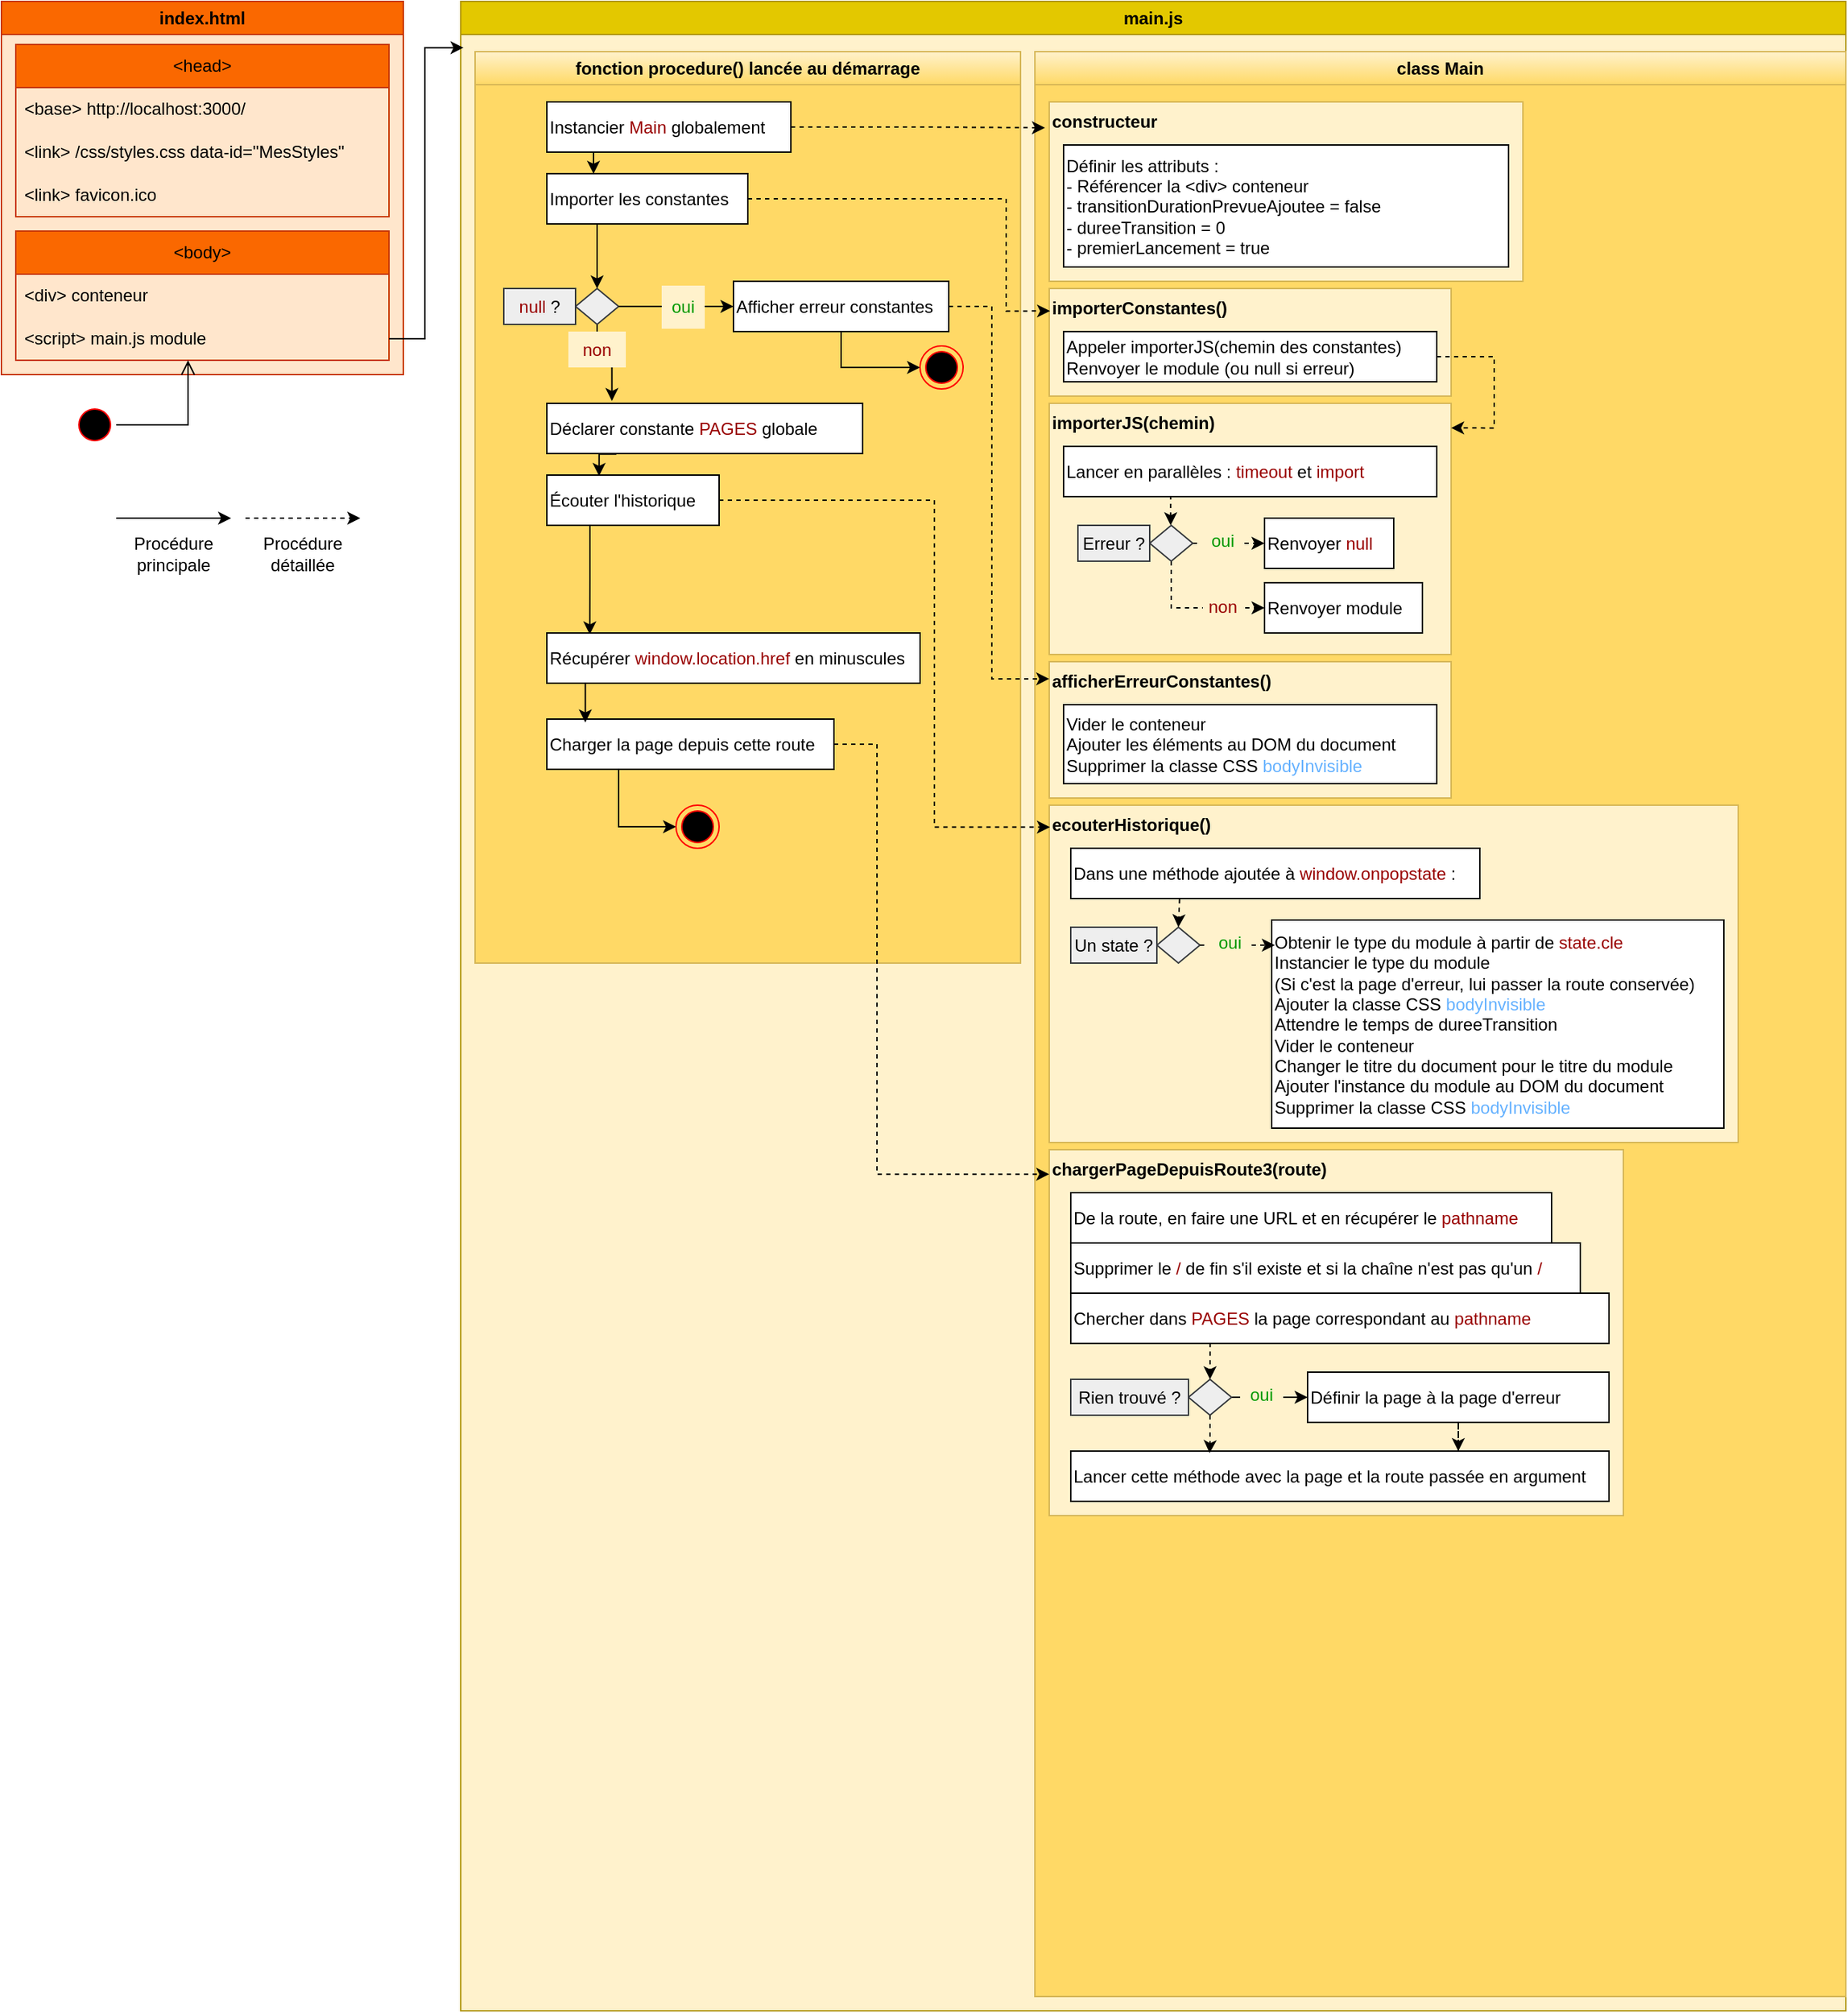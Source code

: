 <mxfile version="25.0.3">
  <diagram name="Page-1" id="WPYRdOyvacmUdifGhxCY">
    <mxGraphModel dx="1834" dy="776" grid="1" gridSize="10" guides="1" tooltips="1" connect="1" arrows="1" fold="1" page="0" pageScale="1" pageWidth="827" pageHeight="1169" math="0" shadow="0">
      <root>
        <mxCell id="0" />
        <mxCell id="1" parent="0" />
        <mxCell id="ZC_paeQL5yjBs7aymldZ-1" value="index.html" style="swimlane;whiteSpace=wrap;html=1;fillColor=#fa6800;strokeColor=#C73500;swimlaneFillColor=#FFE6CC;fontColor=#000000;" parent="1" vertex="1">
          <mxGeometry x="-120" y="80" width="280" height="260" as="geometry" />
        </mxCell>
        <mxCell id="ZC_paeQL5yjBs7aymldZ-2" value="&amp;lt;head&amp;gt;" style="swimlane;fontStyle=0;childLayout=stackLayout;horizontal=1;startSize=30;horizontalStack=0;resizeParent=1;resizeParentMax=0;resizeLast=0;collapsible=1;marginBottom=0;whiteSpace=wrap;html=1;fillColor=#fa6800;strokeColor=#C73500;fontColor=#000000;" parent="ZC_paeQL5yjBs7aymldZ-1" vertex="1">
          <mxGeometry x="10" y="30" width="260" height="120" as="geometry" />
        </mxCell>
        <mxCell id="ZC_paeQL5yjBs7aymldZ-3" value="&amp;lt;base&amp;gt; http://localhost:3000/" style="text;strokeColor=none;fillColor=none;align=left;verticalAlign=middle;spacingLeft=4;spacingRight=4;overflow=hidden;points=[[0,0.5],[1,0.5]];portConstraint=eastwest;rotatable=0;whiteSpace=wrap;html=1;" parent="ZC_paeQL5yjBs7aymldZ-2" vertex="1">
          <mxGeometry y="30" width="260" height="30" as="geometry" />
        </mxCell>
        <mxCell id="ZC_paeQL5yjBs7aymldZ-4" value="&amp;lt;link&amp;gt; /css/styles.css data-id=&quot;MesStyles&quot;" style="text;strokeColor=none;fillColor=none;align=left;verticalAlign=middle;spacingLeft=4;spacingRight=4;overflow=hidden;points=[[0,0.5],[1,0.5]];portConstraint=eastwest;rotatable=0;whiteSpace=wrap;html=1;" parent="ZC_paeQL5yjBs7aymldZ-2" vertex="1">
          <mxGeometry y="60" width="260" height="30" as="geometry" />
        </mxCell>
        <mxCell id="ZC_paeQL5yjBs7aymldZ-5" value="&amp;lt;link&amp;gt; favicon.ico" style="text;strokeColor=none;fillColor=none;align=left;verticalAlign=middle;spacingLeft=4;spacingRight=4;overflow=hidden;points=[[0,0.5],[1,0.5]];portConstraint=eastwest;rotatable=0;whiteSpace=wrap;html=1;" parent="ZC_paeQL5yjBs7aymldZ-2" vertex="1">
          <mxGeometry y="90" width="260" height="30" as="geometry" />
        </mxCell>
        <mxCell id="ZC_paeQL5yjBs7aymldZ-6" value="&amp;lt;body&amp;gt;" style="swimlane;fontStyle=0;childLayout=stackLayout;horizontal=1;startSize=30;horizontalStack=0;resizeParent=1;resizeParentMax=0;resizeLast=0;collapsible=1;marginBottom=0;whiteSpace=wrap;html=1;fillColor=#fa6800;strokeColor=#C73500;fontColor=#000000;" parent="ZC_paeQL5yjBs7aymldZ-1" vertex="1">
          <mxGeometry x="10" y="160" width="260" height="90" as="geometry" />
        </mxCell>
        <mxCell id="ZC_paeQL5yjBs7aymldZ-7" value="&amp;lt;div&amp;gt; conteneur" style="text;strokeColor=none;fillColor=none;align=left;verticalAlign=middle;spacingLeft=4;spacingRight=4;overflow=hidden;points=[[0,0.5],[1,0.5]];portConstraint=eastwest;rotatable=0;whiteSpace=wrap;html=1;" parent="ZC_paeQL5yjBs7aymldZ-6" vertex="1">
          <mxGeometry y="30" width="260" height="30" as="geometry" />
        </mxCell>
        <mxCell id="ZC_paeQL5yjBs7aymldZ-8" value="&amp;lt;script&amp;gt; main.js module" style="text;strokeColor=none;fillColor=none;align=left;verticalAlign=middle;spacingLeft=4;spacingRight=4;overflow=hidden;points=[[0,0.5],[1,0.5]];portConstraint=eastwest;rotatable=0;whiteSpace=wrap;html=1;" parent="ZC_paeQL5yjBs7aymldZ-6" vertex="1">
          <mxGeometry y="60" width="260" height="30" as="geometry" />
        </mxCell>
        <mxCell id="ZC_paeQL5yjBs7aymldZ-11" value="main.js" style="swimlane;whiteSpace=wrap;html=1;fillColor=#e3c800;strokeColor=#B09500;swimlaneFillColor=#FFF2CC;fontColor=#000000;" parent="1" vertex="1">
          <mxGeometry x="200" y="80" width="965" height="1400" as="geometry" />
        </mxCell>
        <mxCell id="ZC_paeQL5yjBs7aymldZ-12" value="fonction procedure() lancée au démarrage" style="swimlane;whiteSpace=wrap;html=1;fillColor=#fff2cc;strokeColor=#d6b656;gradientColor=#ffd966;swimlaneFillColor=#FFD966;" parent="ZC_paeQL5yjBs7aymldZ-11" vertex="1">
          <mxGeometry x="10" y="35" width="380" height="635" as="geometry">
            <mxRectangle x="10" y="35" width="270" height="30" as="alternateBounds" />
          </mxGeometry>
        </mxCell>
        <mxCell id="ZC_paeQL5yjBs7aymldZ-44" style="rounded=0;orthogonalLoop=1;jettySize=auto;html=1;edgeStyle=orthogonalEdgeStyle;entryX=0.206;entryY=-0.046;entryDx=0;entryDy=0;entryPerimeter=0;" parent="ZC_paeQL5yjBs7aymldZ-12" source="ZC_paeQL5yjBs7aymldZ-29" target="ZC_paeQL5yjBs7aymldZ-40" edge="1">
          <mxGeometry relative="1" as="geometry">
            <mxPoint x="98" y="245" as="targetPoint" />
          </mxGeometry>
        </mxCell>
        <mxCell id="ZC_paeQL5yjBs7aymldZ-29" value="" style="strokeWidth=1;html=1;shape=mxgraph.flowchart.decision;whiteSpace=wrap;fillColor=#eeeeee;strokeColor=#36393d;" parent="ZC_paeQL5yjBs7aymldZ-12" vertex="1">
          <mxGeometry x="70" y="165" width="30" height="25" as="geometry" />
        </mxCell>
        <mxCell id="ZC_paeQL5yjBs7aymldZ-36" style="edgeStyle=orthogonalEdgeStyle;rounded=0;orthogonalLoop=1;jettySize=auto;html=1;entryX=0.232;entryY=0.002;entryDx=0;entryDy=0;exitX=0.25;exitY=1;exitDx=0;exitDy=0;entryPerimeter=0;" parent="ZC_paeQL5yjBs7aymldZ-12" source="ZC_paeQL5yjBs7aymldZ-34" target="ZC_paeQL5yjBs7aymldZ-35" edge="1">
          <mxGeometry relative="1" as="geometry" />
        </mxCell>
        <mxCell id="ZC_paeQL5yjBs7aymldZ-34" value="Instancier &lt;font color=&quot;#990000&quot;&gt;Main &lt;/font&gt;globalement" style="rounded=0;whiteSpace=wrap;html=1;align=left;" parent="ZC_paeQL5yjBs7aymldZ-12" vertex="1">
          <mxGeometry x="50" y="35" width="170" height="35" as="geometry" />
        </mxCell>
        <mxCell id="ZC_paeQL5yjBs7aymldZ-35" value="Importer les constantes" style="rounded=0;whiteSpace=wrap;html=1;align=left;" parent="ZC_paeQL5yjBs7aymldZ-12" vertex="1">
          <mxGeometry x="50" y="85" width="140" height="35" as="geometry" />
        </mxCell>
        <mxCell id="ZC_paeQL5yjBs7aymldZ-49" style="edgeStyle=orthogonalEdgeStyle;rounded=0;orthogonalLoop=1;jettySize=auto;html=1;entryX=0;entryY=0.5;entryDx=0;entryDy=0;" parent="ZC_paeQL5yjBs7aymldZ-12" source="ZC_paeQL5yjBs7aymldZ-37" target="ZC_paeQL5yjBs7aymldZ-48" edge="1">
          <mxGeometry relative="1" as="geometry" />
        </mxCell>
        <mxCell id="ZC_paeQL5yjBs7aymldZ-37" value="Afficher erreur constantes" style="rounded=0;whiteSpace=wrap;html=1;align=left;" parent="ZC_paeQL5yjBs7aymldZ-12" vertex="1">
          <mxGeometry x="180" y="160" width="150" height="35" as="geometry" />
        </mxCell>
        <mxCell id="ZC_paeQL5yjBs7aymldZ-39" style="rounded=0;orthogonalLoop=1;jettySize=auto;html=1;entryX=0.5;entryY=0;entryDx=0;entryDy=0;entryPerimeter=0;exitX=0.25;exitY=1;exitDx=0;exitDy=0;edgeStyle=orthogonalEdgeStyle;" parent="ZC_paeQL5yjBs7aymldZ-12" source="ZC_paeQL5yjBs7aymldZ-35" target="ZC_paeQL5yjBs7aymldZ-29" edge="1">
          <mxGeometry relative="1" as="geometry">
            <mxPoint x="95" y="140" as="sourcePoint" />
          </mxGeometry>
        </mxCell>
        <mxCell id="ZC_paeQL5yjBs7aymldZ-45" style="edgeStyle=orthogonalEdgeStyle;rounded=0;orthogonalLoop=1;jettySize=auto;html=1;entryX=0.303;entryY=0.017;entryDx=0;entryDy=0;exitX=0.22;exitY=1.01;exitDx=0;exitDy=0;entryPerimeter=0;exitPerimeter=0;" parent="ZC_paeQL5yjBs7aymldZ-12" source="ZC_paeQL5yjBs7aymldZ-40" target="ZC_paeQL5yjBs7aymldZ-41" edge="1">
          <mxGeometry relative="1" as="geometry">
            <mxPoint x="80" y="285" as="sourcePoint" />
          </mxGeometry>
        </mxCell>
        <mxCell id="ZC_paeQL5yjBs7aymldZ-40" value="Déclarer constante &lt;font color=&quot;#990000&quot;&gt;PAGES &lt;/font&gt;globale" style="rounded=0;whiteSpace=wrap;html=1;align=left;" parent="ZC_paeQL5yjBs7aymldZ-12" vertex="1">
          <mxGeometry x="50" y="245" width="220" height="35" as="geometry" />
        </mxCell>
        <mxCell id="ZC_paeQL5yjBs7aymldZ-41" value="Écouter l&#39;historique" style="rounded=0;whiteSpace=wrap;html=1;align=left;" parent="ZC_paeQL5yjBs7aymldZ-12" vertex="1">
          <mxGeometry x="50" y="295" width="120" height="35" as="geometry" />
        </mxCell>
        <mxCell id="ZC_paeQL5yjBs7aymldZ-51" style="edgeStyle=orthogonalEdgeStyle;rounded=0;orthogonalLoop=1;jettySize=auto;html=1;entryX=0;entryY=0.5;entryDx=0;entryDy=0;exitX=0.25;exitY=1;exitDx=0;exitDy=0;" parent="ZC_paeQL5yjBs7aymldZ-12" source="ZC_paeQL5yjBs7aymldZ-43" target="ZC_paeQL5yjBs7aymldZ-50" edge="1">
          <mxGeometry relative="1" as="geometry" />
        </mxCell>
        <mxCell id="ZC_paeQL5yjBs7aymldZ-43" value="Charger la page depuis cette route" style="rounded=0;whiteSpace=wrap;html=1;align=left;" parent="ZC_paeQL5yjBs7aymldZ-12" vertex="1">
          <mxGeometry x="50" y="465" width="200" height="35" as="geometry" />
        </mxCell>
        <mxCell id="ZC_paeQL5yjBs7aymldZ-47" style="edgeStyle=orthogonalEdgeStyle;rounded=0;orthogonalLoop=1;jettySize=auto;html=1;entryX=0.115;entryY=0.029;entryDx=0;entryDy=0;entryPerimeter=0;exitX=0.25;exitY=1;exitDx=0;exitDy=0;" parent="ZC_paeQL5yjBs7aymldZ-12" source="ZC_paeQL5yjBs7aymldZ-41" target="IwA4_HulUF7py9Pg308O-48" edge="1">
          <mxGeometry relative="1" as="geometry" />
        </mxCell>
        <mxCell id="ZC_paeQL5yjBs7aymldZ-48" value="" style="ellipse;html=1;shape=endState;fillColor=#000000;strokeColor=#ff0000;" parent="ZC_paeQL5yjBs7aymldZ-12" vertex="1">
          <mxGeometry x="310" y="205" width="30" height="30" as="geometry" />
        </mxCell>
        <mxCell id="ZC_paeQL5yjBs7aymldZ-50" value="" style="ellipse;html=1;shape=endState;fillColor=#000000;strokeColor=#ff0000;" parent="ZC_paeQL5yjBs7aymldZ-12" vertex="1">
          <mxGeometry x="140" y="525" width="30" height="30" as="geometry" />
        </mxCell>
        <mxCell id="ZC_paeQL5yjBs7aymldZ-52" value="&lt;font color=&quot;#990000&quot;&gt;null &lt;/font&gt;?" style="html=1;whiteSpace=wrap;fillColor=#eeeeee;strokeColor=#36393d;" parent="ZC_paeQL5yjBs7aymldZ-12" vertex="1">
          <mxGeometry x="20" y="165" width="50" height="25" as="geometry" />
        </mxCell>
        <mxCell id="ZC_paeQL5yjBs7aymldZ-75" value="" style="edgeStyle=orthogonalEdgeStyle;rounded=0;orthogonalLoop=1;jettySize=auto;html=1;" parent="ZC_paeQL5yjBs7aymldZ-12" source="ZC_paeQL5yjBs7aymldZ-29" target="ZC_paeQL5yjBs7aymldZ-37" edge="1">
          <mxGeometry relative="1" as="geometry">
            <mxPoint x="320" y="293" as="sourcePoint" />
            <mxPoint x="390" y="293" as="targetPoint" />
          </mxGeometry>
        </mxCell>
        <mxCell id="ZC_paeQL5yjBs7aymldZ-74" value="oui" style="html=1;whiteSpace=wrap;fillColor=#fff2cc;strokeColor=none;fontColor=#009900;" parent="ZC_paeQL5yjBs7aymldZ-12" vertex="1">
          <mxGeometry x="130" y="163" width="30" height="30" as="geometry" />
        </mxCell>
        <mxCell id="ZC_paeQL5yjBs7aymldZ-76" value="non" style="html=1;whiteSpace=wrap;fillColor=#fff2cc;strokeColor=none;fontColor=#990000;" parent="ZC_paeQL5yjBs7aymldZ-12" vertex="1">
          <mxGeometry x="65" y="195" width="40" height="25" as="geometry" />
        </mxCell>
        <mxCell id="IwA4_HulUF7py9Pg308O-49" style="edgeStyle=orthogonalEdgeStyle;rounded=0;orthogonalLoop=1;jettySize=auto;html=1;entryX=0.134;entryY=0.067;entryDx=0;entryDy=0;entryPerimeter=0;exitX=0.113;exitY=0.952;exitDx=0;exitDy=0;exitPerimeter=0;" parent="ZC_paeQL5yjBs7aymldZ-12" source="IwA4_HulUF7py9Pg308O-48" target="ZC_paeQL5yjBs7aymldZ-43" edge="1">
          <mxGeometry relative="1" as="geometry" />
        </mxCell>
        <mxCell id="IwA4_HulUF7py9Pg308O-48" value="Récupérer &lt;font color=&quot;#990000&quot;&gt;window.location.href&lt;/font&gt; en minuscules" style="rounded=0;whiteSpace=wrap;html=1;align=left;" parent="ZC_paeQL5yjBs7aymldZ-12" vertex="1">
          <mxGeometry x="50" y="405" width="260" height="35" as="geometry" />
        </mxCell>
        <mxCell id="ZC_paeQL5yjBs7aymldZ-15" value="class Main" style="swimlane;whiteSpace=wrap;html=1;fillColor=#fff2cc;strokeColor=#d6b656;shadow=0;glass=0;rounded=0;swimlaneLine=1;gradientColor=#ffd966;swimlaneFillColor=#FFD966;" parent="ZC_paeQL5yjBs7aymldZ-11" vertex="1">
          <mxGeometry x="400" y="35" width="565" height="1355" as="geometry" />
        </mxCell>
        <mxCell id="IwA4_HulUF7py9Pg308O-7" value="&lt;b&gt;constructeur&lt;/b&gt;" style="align=left;verticalAlign=top;fillColor=#fff2cc;strokeColor=#d6b656;textShadow=0;html=1;whiteSpace=wrap;glass=0;shadow=0;gradientColor=none;" parent="ZC_paeQL5yjBs7aymldZ-15" vertex="1">
          <mxGeometry x="10" y="35" width="330" height="125" as="geometry" />
        </mxCell>
        <mxCell id="IwA4_HulUF7py9Pg308O-9" value="Définir les attributs :&lt;br&gt;- Référencer la &amp;lt;div&amp;gt; conteneur&lt;br&gt;- transitionDurationPrevueAjoutee = false&lt;br&gt;- dureeTransition = 0&lt;br&gt;- premierLancement = true" style="rounded=0;whiteSpace=wrap;html=1;align=left;" parent="ZC_paeQL5yjBs7aymldZ-15" vertex="1">
          <mxGeometry x="20" y="65" width="310" height="85" as="geometry" />
        </mxCell>
        <mxCell id="IwA4_HulUF7py9Pg308O-14" value="&lt;b&gt;importerConstantes()&lt;/b&gt;" style="align=left;verticalAlign=top;textShadow=0;html=1;whiteSpace=wrap;fillColor=#fff2cc;strokeColor=#d6b656;glass=0;shadow=0;gradientColor=none;" parent="ZC_paeQL5yjBs7aymldZ-15" vertex="1">
          <mxGeometry x="10" y="165" width="280" height="75" as="geometry" />
        </mxCell>
        <mxCell id="IwA4_HulUF7py9Pg308O-15" value="Appeler importerJS(chemin des constantes)&lt;br&gt;Renvoyer le module (ou null si erreur)" style="rounded=0;whiteSpace=wrap;html=1;align=left;" parent="ZC_paeQL5yjBs7aymldZ-15" vertex="1">
          <mxGeometry x="20" y="195" width="260" height="35" as="geometry" />
        </mxCell>
        <mxCell id="IwA4_HulUF7py9Pg308O-18" value="&lt;b&gt;importerJS(chemin)&lt;/b&gt;" style="align=left;verticalAlign=top;textShadow=0;html=1;whiteSpace=wrap;fillColor=#fff2cc;strokeColor=#d6b656;glass=0;shadow=0;gradientColor=none;" parent="ZC_paeQL5yjBs7aymldZ-15" vertex="1">
          <mxGeometry x="10" y="245" width="280" height="175" as="geometry" />
        </mxCell>
        <mxCell id="IwA4_HulUF7py9Pg308O-24" style="edgeStyle=orthogonalEdgeStyle;rounded=0;orthogonalLoop=1;jettySize=auto;html=1;exitX=0.287;exitY=0.971;exitDx=0;exitDy=0;exitPerimeter=0;dashed=1;" parent="ZC_paeQL5yjBs7aymldZ-15" source="IwA4_HulUF7py9Pg308O-19" target="IwA4_HulUF7py9Pg308O-20" edge="1">
          <mxGeometry relative="1" as="geometry">
            <mxPoint x="95" y="315" as="sourcePoint" />
          </mxGeometry>
        </mxCell>
        <mxCell id="IwA4_HulUF7py9Pg308O-19" value="Lancer en parallèles : &lt;font color=&quot;#990000&quot;&gt;timeout &lt;/font&gt;et &lt;font color=&quot;#990000&quot;&gt;import&lt;/font&gt;" style="rounded=0;whiteSpace=wrap;html=1;align=left;" parent="ZC_paeQL5yjBs7aymldZ-15" vertex="1">
          <mxGeometry x="20" y="275" width="260" height="35" as="geometry" />
        </mxCell>
        <mxCell id="IwA4_HulUF7py9Pg308O-25" style="edgeStyle=orthogonalEdgeStyle;rounded=0;orthogonalLoop=1;jettySize=auto;html=1;entryX=0;entryY=0.5;entryDx=0;entryDy=0;dashed=1;" parent="ZC_paeQL5yjBs7aymldZ-15" source="IwA4_HulUF7py9Pg308O-20" target="IwA4_HulUF7py9Pg308O-22" edge="1">
          <mxGeometry relative="1" as="geometry" />
        </mxCell>
        <mxCell id="IwA4_HulUF7py9Pg308O-26" style="edgeStyle=orthogonalEdgeStyle;rounded=0;orthogonalLoop=1;jettySize=auto;html=1;exitX=0.5;exitY=1;exitDx=0;exitDy=0;exitPerimeter=0;entryX=0;entryY=0.5;entryDx=0;entryDy=0;dashed=1;" parent="ZC_paeQL5yjBs7aymldZ-15" source="IwA4_HulUF7py9Pg308O-20" target="IwA4_HulUF7py9Pg308O-23" edge="1">
          <mxGeometry relative="1" as="geometry" />
        </mxCell>
        <mxCell id="IwA4_HulUF7py9Pg308O-20" value="" style="strokeWidth=1;html=1;shape=mxgraph.flowchart.decision;whiteSpace=wrap;fillColor=#eeeeee;strokeColor=#36393d;" parent="ZC_paeQL5yjBs7aymldZ-15" vertex="1">
          <mxGeometry x="80" y="330" width="30" height="25" as="geometry" />
        </mxCell>
        <mxCell id="IwA4_HulUF7py9Pg308O-21" value="Erreur ?" style="html=1;whiteSpace=wrap;fillColor=#eeeeee;strokeColor=#36393d;" parent="ZC_paeQL5yjBs7aymldZ-15" vertex="1">
          <mxGeometry x="30" y="330" width="50" height="25" as="geometry" />
        </mxCell>
        <mxCell id="IwA4_HulUF7py9Pg308O-22" value="Renvoyer &lt;font color=&quot;#990000&quot;&gt;null&lt;/font&gt;" style="rounded=0;whiteSpace=wrap;html=1;align=left;" parent="ZC_paeQL5yjBs7aymldZ-15" vertex="1">
          <mxGeometry x="160" y="325" width="90" height="35" as="geometry" />
        </mxCell>
        <mxCell id="IwA4_HulUF7py9Pg308O-23" value="Renvoyer module" style="rounded=0;whiteSpace=wrap;html=1;align=left;" parent="ZC_paeQL5yjBs7aymldZ-15" vertex="1">
          <mxGeometry x="160" y="370" width="110" height="35" as="geometry" />
        </mxCell>
        <mxCell id="IwA4_HulUF7py9Pg308O-27" value="oui" style="html=1;whiteSpace=wrap;fillColor=#FFF2CC;strokeColor=none;fontColor=#009900;" parent="ZC_paeQL5yjBs7aymldZ-15" vertex="1">
          <mxGeometry x="116" y="331" width="30" height="20" as="geometry" />
        </mxCell>
        <mxCell id="IwA4_HulUF7py9Pg308O-30" style="edgeStyle=orthogonalEdgeStyle;rounded=0;orthogonalLoop=1;jettySize=auto;html=1;exitX=1;exitY=0.5;exitDx=0;exitDy=0;entryX=1;entryY=0.098;entryDx=0;entryDy=0;entryPerimeter=0;dashed=1;" parent="ZC_paeQL5yjBs7aymldZ-15" source="IwA4_HulUF7py9Pg308O-15" target="IwA4_HulUF7py9Pg308O-18" edge="1">
          <mxGeometry relative="1" as="geometry">
            <Array as="points">
              <mxPoint x="320" y="213" />
              <mxPoint x="320" y="262" />
            </Array>
          </mxGeometry>
        </mxCell>
        <mxCell id="IwA4_HulUF7py9Pg308O-32" value="&lt;b&gt;afficherErreurConstantes()&lt;/b&gt;" style="align=left;verticalAlign=top;textShadow=0;html=1;whiteSpace=wrap;fillColor=#fff2cc;strokeColor=#d6b656;glass=0;shadow=0;gradientColor=none;" parent="ZC_paeQL5yjBs7aymldZ-15" vertex="1">
          <mxGeometry x="10" y="425" width="280" height="95" as="geometry" />
        </mxCell>
        <mxCell id="IwA4_HulUF7py9Pg308O-33" value="Vider le conteneur&lt;br&gt;Ajouter les éléments au DOM du document&lt;br&gt;Supprimer la classe CSS &lt;font color=&quot;#66b2ff&quot;&gt;bodyInvisible&lt;/font&gt;" style="rounded=0;whiteSpace=wrap;html=1;align=left;" parent="ZC_paeQL5yjBs7aymldZ-15" vertex="1">
          <mxGeometry x="20" y="455" width="260" height="55" as="geometry" />
        </mxCell>
        <mxCell id="IwA4_HulUF7py9Pg308O-35" value="&lt;b&gt;ecouterHistorique()&lt;/b&gt;" style="align=left;verticalAlign=top;textShadow=0;html=1;whiteSpace=wrap;fillColor=#fff2cc;strokeColor=#d6b656;glass=0;shadow=0;gradientColor=none;" parent="ZC_paeQL5yjBs7aymldZ-15" vertex="1">
          <mxGeometry x="10" y="525" width="480" height="235" as="geometry" />
        </mxCell>
        <mxCell id="IwA4_HulUF7py9Pg308O-37" value="Dans une méthode ajoutée à &lt;font color=&quot;#990000&quot;&gt;window.onpopstate&lt;/font&gt; :" style="rounded=0;whiteSpace=wrap;html=1;align=left;" parent="ZC_paeQL5yjBs7aymldZ-15" vertex="1">
          <mxGeometry x="25" y="555" width="285" height="35" as="geometry" />
        </mxCell>
        <mxCell id="IwA4_HulUF7py9Pg308O-38" value="" style="strokeWidth=1;html=1;shape=mxgraph.flowchart.decision;whiteSpace=wrap;fillColor=#eeeeee;strokeColor=#36393d;" parent="ZC_paeQL5yjBs7aymldZ-15" vertex="1">
          <mxGeometry x="85" y="610" width="30" height="25" as="geometry" />
        </mxCell>
        <mxCell id="IwA4_HulUF7py9Pg308O-39" value="Un state ?" style="html=1;whiteSpace=wrap;fillColor=#eeeeee;strokeColor=#36393d;" parent="ZC_paeQL5yjBs7aymldZ-15" vertex="1">
          <mxGeometry x="25" y="610" width="60" height="25" as="geometry" />
        </mxCell>
        <mxCell id="IwA4_HulUF7py9Pg308O-40" value="Obtenir le type du module à partir de &lt;font color=&quot;#990000&quot;&gt;state.cle&lt;/font&gt;&lt;br&gt;Instancier le type du module&lt;br&gt;(Si c&#39;est la page d&#39;erreur, lui passer la route conservée)&lt;br&gt;Ajouter la classe CSS &lt;font color=&quot;#66b2ff&quot;&gt;bodyInvisible&lt;/font&gt;&lt;br&gt;Attendre le temps de dureeTransition&lt;br&gt;Vider le conteneur&lt;br&gt;Changer le titre du document pour le titre du module&lt;br&gt;Ajouter l&#39;instance du module au DOM du document&lt;br&gt;Supprimer la classe CSS &lt;font color=&quot;#66b2ff&quot;&gt;bodyInvisible&lt;/font&gt;" style="rounded=0;whiteSpace=wrap;html=1;align=left;" parent="ZC_paeQL5yjBs7aymldZ-15" vertex="1">
          <mxGeometry x="165" y="605" width="315" height="145" as="geometry" />
        </mxCell>
        <mxCell id="IwA4_HulUF7py9Pg308O-42" style="edgeStyle=orthogonalEdgeStyle;rounded=0;orthogonalLoop=1;jettySize=auto;html=1;entryX=0.5;entryY=0;entryDx=0;entryDy=0;entryPerimeter=0;exitX=0.266;exitY=1.012;exitDx=0;exitDy=0;exitPerimeter=0;dashed=1;" parent="ZC_paeQL5yjBs7aymldZ-15" source="IwA4_HulUF7py9Pg308O-37" target="IwA4_HulUF7py9Pg308O-38" edge="1">
          <mxGeometry relative="1" as="geometry" />
        </mxCell>
        <mxCell id="IwA4_HulUF7py9Pg308O-43" style="edgeStyle=orthogonalEdgeStyle;rounded=0;orthogonalLoop=1;jettySize=auto;html=1;entryX=0.007;entryY=0.121;entryDx=0;entryDy=0;entryPerimeter=0;dashed=1;" parent="ZC_paeQL5yjBs7aymldZ-15" source="IwA4_HulUF7py9Pg308O-38" target="IwA4_HulUF7py9Pg308O-40" edge="1">
          <mxGeometry relative="1" as="geometry" />
        </mxCell>
        <mxCell id="IwA4_HulUF7py9Pg308O-41" value="oui" style="html=1;whiteSpace=wrap;fillColor=#FFF2CC;strokeColor=none;fontColor=#009900;" parent="ZC_paeQL5yjBs7aymldZ-15" vertex="1">
          <mxGeometry x="121" y="611" width="30" height="20" as="geometry" />
        </mxCell>
        <mxCell id="IwA4_HulUF7py9Pg308O-50" value="&lt;b&gt;chargerPageDepuisRoute3(route)&lt;/b&gt;" style="align=left;verticalAlign=top;textShadow=0;html=1;whiteSpace=wrap;fillColor=#fff2cc;strokeColor=#d6b656;glass=0;shadow=0;gradientColor=none;" parent="ZC_paeQL5yjBs7aymldZ-15" vertex="1">
          <mxGeometry x="10" y="765" width="400" height="255" as="geometry" />
        </mxCell>
        <mxCell id="IwA4_HulUF7py9Pg308O-51" value="De la route, en faire une URL et en récupérer le &lt;font color=&quot;#990000&quot;&gt;pathname&lt;/font&gt;" style="rounded=0;whiteSpace=wrap;html=1;align=left;" parent="ZC_paeQL5yjBs7aymldZ-15" vertex="1">
          <mxGeometry x="25" y="795" width="335" height="35" as="geometry" />
        </mxCell>
        <mxCell id="IwA4_HulUF7py9Pg308O-52" value="Supprimer le &lt;font color=&quot;#990000&quot;&gt;/&lt;/font&gt; de fin s&#39;il existe et si la chaîne n&#39;est pas qu&#39;un &lt;font color=&quot;#990000&quot;&gt;/&lt;/font&gt;" style="rounded=0;whiteSpace=wrap;html=1;align=left;" parent="ZC_paeQL5yjBs7aymldZ-15" vertex="1">
          <mxGeometry x="25" y="830" width="355" height="35" as="geometry" />
        </mxCell>
        <mxCell id="IwA4_HulUF7py9Pg308O-53" value="Chercher dans &lt;font color=&quot;#990000&quot;&gt;PAGES &lt;/font&gt;la page correspondant au &lt;font color=&quot;#990000&quot;&gt;pathname&lt;/font&gt;" style="rounded=0;whiteSpace=wrap;html=1;align=left;" parent="ZC_paeQL5yjBs7aymldZ-15" vertex="1">
          <mxGeometry x="25" y="865" width="375" height="35" as="geometry" />
        </mxCell>
        <mxCell id="IwA4_HulUF7py9Pg308O-60" style="edgeStyle=orthogonalEdgeStyle;rounded=0;orthogonalLoop=1;jettySize=auto;html=1;entryX=0;entryY=0.5;entryDx=0;entryDy=0;" parent="ZC_paeQL5yjBs7aymldZ-15" source="IwA4_HulUF7py9Pg308O-54" target="IwA4_HulUF7py9Pg308O-57" edge="1">
          <mxGeometry relative="1" as="geometry" />
        </mxCell>
        <mxCell id="IwA4_HulUF7py9Pg308O-54" value="" style="strokeWidth=1;html=1;shape=mxgraph.flowchart.decision;whiteSpace=wrap;fillColor=#eeeeee;strokeColor=#36393d;" parent="ZC_paeQL5yjBs7aymldZ-15" vertex="1">
          <mxGeometry x="107" y="925" width="30" height="25" as="geometry" />
        </mxCell>
        <mxCell id="IwA4_HulUF7py9Pg308O-55" value="Rien trouvé ?" style="html=1;whiteSpace=wrap;fillColor=#eeeeee;strokeColor=#36393d;" parent="ZC_paeQL5yjBs7aymldZ-15" vertex="1">
          <mxGeometry x="25" y="925" width="82" height="25" as="geometry" />
        </mxCell>
        <mxCell id="IwA4_HulUF7py9Pg308O-56" value="oui" style="html=1;whiteSpace=wrap;fillColor=#FFF2CC;strokeColor=none;fontColor=#009900;" parent="ZC_paeQL5yjBs7aymldZ-15" vertex="1">
          <mxGeometry x="143" y="926" width="30" height="20" as="geometry" />
        </mxCell>
        <mxCell id="IwA4_HulUF7py9Pg308O-57" value="Définir la page à la page d&#39;erreur" style="rounded=0;whiteSpace=wrap;html=1;align=left;" parent="ZC_paeQL5yjBs7aymldZ-15" vertex="1">
          <mxGeometry x="190" y="920" width="210" height="35" as="geometry" />
        </mxCell>
        <mxCell id="IwA4_HulUF7py9Pg308O-58" value="Lancer cette méthode avec la page et la route passée en argument" style="rounded=0;whiteSpace=wrap;html=1;align=left;" parent="ZC_paeQL5yjBs7aymldZ-15" vertex="1">
          <mxGeometry x="25" y="975" width="375" height="35" as="geometry" />
        </mxCell>
        <mxCell id="IwA4_HulUF7py9Pg308O-59" style="edgeStyle=orthogonalEdgeStyle;rounded=0;orthogonalLoop=1;jettySize=auto;html=1;entryX=0.5;entryY=0;entryDx=0;entryDy=0;entryPerimeter=0;exitX=0.259;exitY=0.99;exitDx=0;exitDy=0;exitPerimeter=0;dashed=1;" parent="ZC_paeQL5yjBs7aymldZ-15" source="IwA4_HulUF7py9Pg308O-53" target="IwA4_HulUF7py9Pg308O-54" edge="1">
          <mxGeometry relative="1" as="geometry" />
        </mxCell>
        <mxCell id="IwA4_HulUF7py9Pg308O-61" style="edgeStyle=orthogonalEdgeStyle;rounded=0;orthogonalLoop=1;jettySize=auto;html=1;entryX=0.258;entryY=0.04;entryDx=0;entryDy=0;entryPerimeter=0;dashed=1;" parent="ZC_paeQL5yjBs7aymldZ-15" source="IwA4_HulUF7py9Pg308O-54" target="IwA4_HulUF7py9Pg308O-58" edge="1">
          <mxGeometry relative="1" as="geometry" />
        </mxCell>
        <mxCell id="IwA4_HulUF7py9Pg308O-62" style="edgeStyle=orthogonalEdgeStyle;rounded=0;orthogonalLoop=1;jettySize=auto;html=1;entryX=0.72;entryY=0;entryDx=0;entryDy=0;entryPerimeter=0;dashed=1;" parent="ZC_paeQL5yjBs7aymldZ-15" source="IwA4_HulUF7py9Pg308O-57" target="IwA4_HulUF7py9Pg308O-58" edge="1">
          <mxGeometry relative="1" as="geometry" />
        </mxCell>
        <mxCell id="IwA4_HulUF7py9Pg308O-13" style="rounded=0;orthogonalLoop=1;jettySize=auto;html=1;exitX=1;exitY=0.5;exitDx=0;exitDy=0;entryX=-0.009;entryY=0.144;entryDx=0;entryDy=0;entryPerimeter=0;edgeStyle=orthogonalEdgeStyle;dashed=1;" parent="ZC_paeQL5yjBs7aymldZ-11" source="ZC_paeQL5yjBs7aymldZ-34" target="IwA4_HulUF7py9Pg308O-7" edge="1">
          <mxGeometry relative="1" as="geometry" />
        </mxCell>
        <mxCell id="IwA4_HulUF7py9Pg308O-31" style="edgeStyle=orthogonalEdgeStyle;rounded=0;orthogonalLoop=1;jettySize=auto;html=1;exitX=1;exitY=0.5;exitDx=0;exitDy=0;entryX=0.002;entryY=0.209;entryDx=0;entryDy=0;entryPerimeter=0;dashed=1;" parent="ZC_paeQL5yjBs7aymldZ-11" source="ZC_paeQL5yjBs7aymldZ-35" target="IwA4_HulUF7py9Pg308O-14" edge="1">
          <mxGeometry relative="1" as="geometry">
            <Array as="points">
              <mxPoint x="380" y="138" />
              <mxPoint x="380" y="216" />
            </Array>
          </mxGeometry>
        </mxCell>
        <mxCell id="IwA4_HulUF7py9Pg308O-34" style="edgeStyle=orthogonalEdgeStyle;rounded=0;orthogonalLoop=1;jettySize=auto;html=1;entryX=0;entryY=0.126;entryDx=0;entryDy=0;entryPerimeter=0;dashed=1;" parent="ZC_paeQL5yjBs7aymldZ-11" source="ZC_paeQL5yjBs7aymldZ-37" target="IwA4_HulUF7py9Pg308O-32" edge="1">
          <mxGeometry relative="1" as="geometry">
            <Array as="points">
              <mxPoint x="370" y="213" />
              <mxPoint x="370" y="472" />
            </Array>
          </mxGeometry>
        </mxCell>
        <mxCell id="IwA4_HulUF7py9Pg308O-44" style="edgeStyle=orthogonalEdgeStyle;rounded=0;orthogonalLoop=1;jettySize=auto;html=1;entryX=0.001;entryY=0.065;entryDx=0;entryDy=0;entryPerimeter=0;dashed=1;" parent="ZC_paeQL5yjBs7aymldZ-11" source="ZC_paeQL5yjBs7aymldZ-41" target="IwA4_HulUF7py9Pg308O-35" edge="1">
          <mxGeometry relative="1" as="geometry">
            <Array as="points">
              <mxPoint x="330" y="348" />
              <mxPoint x="330" y="575" />
            </Array>
          </mxGeometry>
        </mxCell>
        <mxCell id="IwA4_HulUF7py9Pg308O-63" style="edgeStyle=orthogonalEdgeStyle;rounded=0;orthogonalLoop=1;jettySize=auto;html=1;entryX=0;entryY=0.067;entryDx=0;entryDy=0;entryPerimeter=0;dashed=1;" parent="ZC_paeQL5yjBs7aymldZ-11" source="ZC_paeQL5yjBs7aymldZ-43" target="IwA4_HulUF7py9Pg308O-50" edge="1">
          <mxGeometry relative="1" as="geometry">
            <Array as="points">
              <mxPoint x="290" y="518" />
              <mxPoint x="290" y="817" />
            </Array>
          </mxGeometry>
        </mxCell>
        <mxCell id="IwA4_HulUF7py9Pg308O-17" style="edgeStyle=orthogonalEdgeStyle;rounded=0;orthogonalLoop=1;jettySize=auto;html=1;entryX=0.002;entryY=0.023;entryDx=0;entryDy=0;entryPerimeter=0;" parent="1" source="ZC_paeQL5yjBs7aymldZ-8" target="ZC_paeQL5yjBs7aymldZ-11" edge="1">
          <mxGeometry relative="1" as="geometry" />
        </mxCell>
        <mxCell id="IwA4_HulUF7py9Pg308O-29" value="non" style="html=1;whiteSpace=wrap;fillColor=#FFF2CC;strokeColor=none;fontColor=#990000;" parent="1" vertex="1">
          <mxGeometry x="717" y="493" width="28" height="18" as="geometry" />
        </mxCell>
        <mxCell id="EfaBnqGg1SLDtuAFoWG6-1" value="" style="ellipse;html=1;shape=startState;fillColor=#000000;strokeColor=#ff0000;" vertex="1" parent="1">
          <mxGeometry x="-70" y="360" width="30" height="30" as="geometry" />
        </mxCell>
        <mxCell id="EfaBnqGg1SLDtuAFoWG6-2" value="" style="edgeStyle=orthogonalEdgeStyle;html=1;verticalAlign=bottom;endArrow=open;endSize=8;strokeColor=#000000;rounded=0;" edge="1" source="EfaBnqGg1SLDtuAFoWG6-1" parent="1">
          <mxGeometry relative="1" as="geometry">
            <mxPoint x="10" y="330" as="targetPoint" />
            <Array as="points">
              <mxPoint x="10" y="375" />
              <mxPoint x="10" y="345" />
            </Array>
          </mxGeometry>
        </mxCell>
        <mxCell id="EfaBnqGg1SLDtuAFoWG6-3" value="" style="endArrow=classic;html=1;rounded=0;dashed=1;" edge="1" parent="1">
          <mxGeometry width="50" height="50" relative="1" as="geometry">
            <mxPoint x="50" y="440" as="sourcePoint" />
            <mxPoint x="130" y="440" as="targetPoint" />
          </mxGeometry>
        </mxCell>
        <mxCell id="EfaBnqGg1SLDtuAFoWG6-4" value="Procédure détaillée" style="text;html=1;align=center;verticalAlign=middle;whiteSpace=wrap;rounded=0;" vertex="1" parent="1">
          <mxGeometry x="50" y="450" width="80" height="30" as="geometry" />
        </mxCell>
        <mxCell id="EfaBnqGg1SLDtuAFoWG6-5" value="" style="endArrow=classic;html=1;rounded=0;" edge="1" parent="1">
          <mxGeometry width="50" height="50" relative="1" as="geometry">
            <mxPoint x="-40" y="440" as="sourcePoint" />
            <mxPoint x="40" y="440" as="targetPoint" />
          </mxGeometry>
        </mxCell>
        <mxCell id="EfaBnqGg1SLDtuAFoWG6-6" value="Procédure principale" style="text;html=1;align=center;verticalAlign=middle;whiteSpace=wrap;rounded=0;" vertex="1" parent="1">
          <mxGeometry x="-40" y="450" width="80" height="30" as="geometry" />
        </mxCell>
      </root>
    </mxGraphModel>
  </diagram>
</mxfile>
